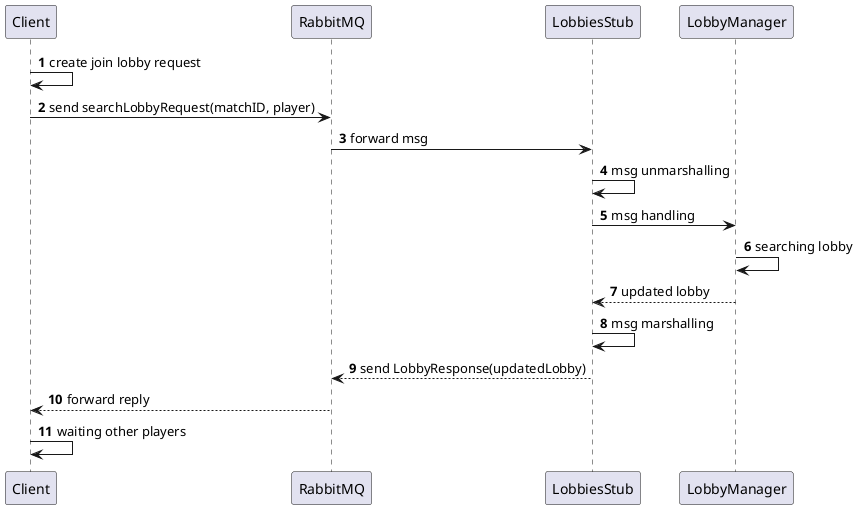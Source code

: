 @startuml
'https://plantuml.com/sequence-diagram

autonumber

Client -> Client: create join lobby request
Client -> RabbitMQ: send searchLobbyRequest(matchID, player)
RabbitMQ -> LobbiesStub: forward msg
LobbiesStub -> LobbiesStub: msg unmarshalling
LobbiesStub -> LobbyManager:  msg handling
LobbyManager -> LobbyManager: searching lobby
LobbyManager --> LobbiesStub: updated lobby
LobbiesStub -> LobbiesStub: msg marshalling
LobbiesStub --> RabbitMQ: send LobbyResponse(updatedLobby)
RabbitMQ --> Client: forward reply
Client -> Client: waiting other players

@enduml
